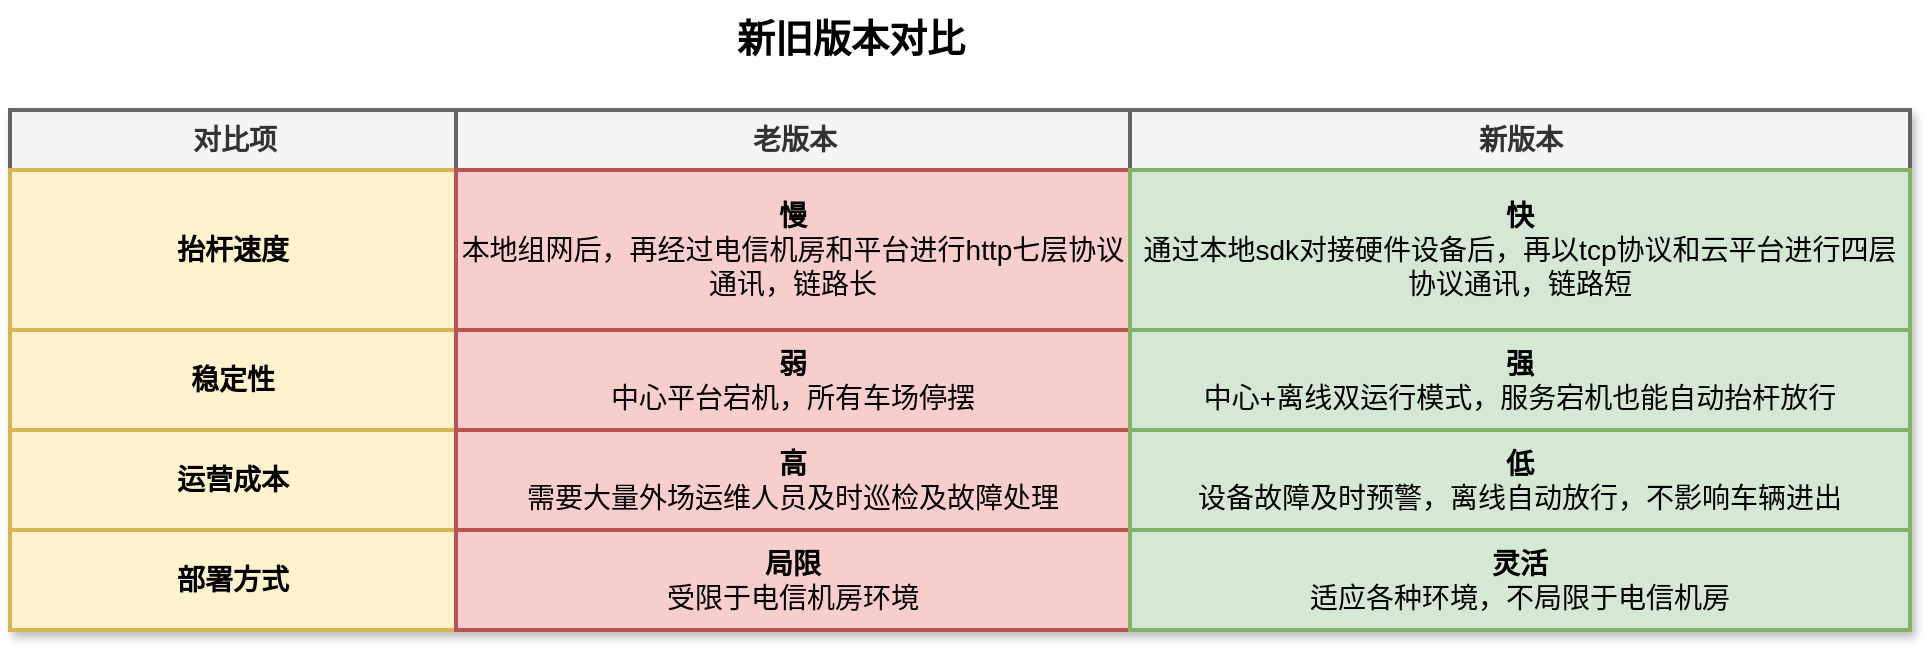 <mxfile version="21.0.6" type="github">
  <diagram name="第 1 页" id="y5X-bTVUIqbMIp_nLtMR">
    <mxGraphModel dx="1195" dy="611" grid="1" gridSize="10" guides="1" tooltips="1" connect="1" arrows="1" fold="1" page="1" pageScale="1" pageWidth="827" pageHeight="1169" math="0" shadow="0">
      <root>
        <mxCell id="0" />
        <mxCell id="1" parent="0" />
        <mxCell id="J-j7YSDYC-JtnVlESpjL-58" value="Assets" style="childLayout=tableLayout;recursiveResize=0;strokeColor=#98bf21;fillColor=#A7C942;shadow=1;fontSize=14;strokeWidth=2;" parent="1" vertex="1">
          <mxGeometry x="100" y="870" width="950" height="260" as="geometry" />
        </mxCell>
        <mxCell id="J-j7YSDYC-JtnVlESpjL-59" style="shape=tableRow;horizontal=0;startSize=0;swimlaneHead=0;swimlaneBody=0;top=0;left=0;bottom=0;right=0;dropTarget=0;collapsible=0;recursiveResize=0;expand=0;fontStyle=0;strokeColor=inherit;fillColor=#ffffff;fontSize=14;strokeWidth=2;" parent="J-j7YSDYC-JtnVlESpjL-58" vertex="1">
          <mxGeometry width="950" height="30" as="geometry" />
        </mxCell>
        <mxCell id="J-j7YSDYC-JtnVlESpjL-60" value="&lt;font style=&quot;font-size: 14px;&quot;&gt;对比项&lt;/font&gt;" style="connectable=0;recursiveResize=0;strokeColor=#666666;fillColor=#f5f5f5;align=center;fontStyle=1;fontColor=#333333;html=1;fontSize=14;strokeWidth=2;" parent="J-j7YSDYC-JtnVlESpjL-59" vertex="1">
          <mxGeometry width="223" height="30" as="geometry">
            <mxRectangle width="223" height="30" as="alternateBounds" />
          </mxGeometry>
        </mxCell>
        <mxCell id="J-j7YSDYC-JtnVlESpjL-61" value="&lt;font style=&quot;font-size: 14px;&quot;&gt;老版本&lt;/font&gt;" style="connectable=0;recursiveResize=0;strokeColor=#666666;fillColor=#f5f5f5;align=center;fontStyle=1;fontColor=#333333;html=1;fontSize=14;strokeWidth=2;" parent="J-j7YSDYC-JtnVlESpjL-59" vertex="1">
          <mxGeometry x="223" width="337" height="30" as="geometry">
            <mxRectangle width="337" height="30" as="alternateBounds" />
          </mxGeometry>
        </mxCell>
        <mxCell id="J-j7YSDYC-JtnVlESpjL-62" value="&lt;font style=&quot;font-size: 14px;&quot;&gt;新版本&lt;/font&gt;" style="connectable=0;recursiveResize=0;strokeColor=#666666;fillColor=#f5f5f5;align=center;fontStyle=1;fontColor=#333333;html=1;fontSize=14;strokeWidth=2;" parent="J-j7YSDYC-JtnVlESpjL-59" vertex="1">
          <mxGeometry x="560" width="390" height="30" as="geometry">
            <mxRectangle width="390" height="30" as="alternateBounds" />
          </mxGeometry>
        </mxCell>
        <mxCell id="J-j7YSDYC-JtnVlESpjL-63" value="" style="shape=tableRow;horizontal=0;startSize=0;swimlaneHead=0;swimlaneBody=0;top=0;left=0;bottom=0;right=0;dropTarget=0;collapsible=0;recursiveResize=0;expand=0;fontStyle=0;strokeColor=#82b366;fillColor=#d5e8d4;fontSize=14;strokeWidth=2;" parent="J-j7YSDYC-JtnVlESpjL-58" vertex="1">
          <mxGeometry y="30" width="950" height="80" as="geometry" />
        </mxCell>
        <mxCell id="J-j7YSDYC-JtnVlESpjL-64" value="&lt;b style=&quot;font-size: 14px;&quot;&gt;抬杆速度&lt;/b&gt;" style="connectable=0;recursiveResize=0;strokeColor=#d6b656;fillColor=#fff2cc;align=center;whiteSpace=wrap;html=1;fontSize=14;strokeWidth=2;" parent="J-j7YSDYC-JtnVlESpjL-63" vertex="1">
          <mxGeometry width="223" height="80" as="geometry">
            <mxRectangle width="223" height="80" as="alternateBounds" />
          </mxGeometry>
        </mxCell>
        <mxCell id="J-j7YSDYC-JtnVlESpjL-65" value="&lt;b style=&quot;font-size: 14px;&quot;&gt;慢&lt;br style=&quot;font-size: 14px;&quot;&gt;&lt;/b&gt;本地组网后，再经过电信机房和平台进行http七层协议通讯，链路长" style="connectable=0;recursiveResize=0;strokeColor=#b85450;fillColor=#f8cecc;align=center;whiteSpace=wrap;html=1;fontSize=14;strokeWidth=2;" parent="J-j7YSDYC-JtnVlESpjL-63" vertex="1">
          <mxGeometry x="223" width="337" height="80" as="geometry">
            <mxRectangle width="337" height="80" as="alternateBounds" />
          </mxGeometry>
        </mxCell>
        <mxCell id="J-j7YSDYC-JtnVlESpjL-66" value="&lt;b&gt;快&lt;/b&gt;&lt;br style=&quot;font-size: 14px;&quot;&gt;通过本地sdk对接硬件设备后，再以tcp协议和云平台进行四层协议通讯，链路短" style="connectable=0;recursiveResize=0;strokeColor=inherit;fillColor=inherit;align=center;whiteSpace=wrap;html=1;fontSize=14;strokeWidth=2;" parent="J-j7YSDYC-JtnVlESpjL-63" vertex="1">
          <mxGeometry x="560" width="390" height="80" as="geometry">
            <mxRectangle width="390" height="80" as="alternateBounds" />
          </mxGeometry>
        </mxCell>
        <mxCell id="J-j7YSDYC-JtnVlESpjL-67" value="" style="shape=tableRow;horizontal=0;startSize=0;swimlaneHead=0;swimlaneBody=0;top=0;left=0;bottom=0;right=0;dropTarget=0;collapsible=0;recursiveResize=0;expand=0;fontStyle=1;strokeColor=inherit;fillColor=#EAF2D3;fontSize=14;strokeWidth=2;" parent="J-j7YSDYC-JtnVlESpjL-58" vertex="1">
          <mxGeometry y="110" width="950" height="50" as="geometry" />
        </mxCell>
        <mxCell id="J-j7YSDYC-JtnVlESpjL-68" value="&lt;b style=&quot;font-size: 14px;&quot;&gt;稳定性&lt;/b&gt;" style="connectable=0;recursiveResize=0;strokeColor=#d6b656;fillColor=#fff2cc;whiteSpace=wrap;html=1;fontSize=14;strokeWidth=2;" parent="J-j7YSDYC-JtnVlESpjL-67" vertex="1">
          <mxGeometry width="223" height="50" as="geometry">
            <mxRectangle width="223" height="50" as="alternateBounds" />
          </mxGeometry>
        </mxCell>
        <mxCell id="J-j7YSDYC-JtnVlESpjL-69" value="&lt;b&gt;弱&lt;/b&gt;&lt;br style=&quot;font-size: 14px;&quot;&gt;中心平台宕机，所有车场停摆" style="connectable=0;recursiveResize=0;strokeColor=#b85450;fillColor=#f8cecc;whiteSpace=wrap;html=1;fontSize=14;strokeWidth=2;" parent="J-j7YSDYC-JtnVlESpjL-67" vertex="1">
          <mxGeometry x="223" width="337" height="50" as="geometry">
            <mxRectangle width="337" height="50" as="alternateBounds" />
          </mxGeometry>
        </mxCell>
        <mxCell id="J-j7YSDYC-JtnVlESpjL-70" value="&lt;b&gt;强&lt;/b&gt;&lt;br&gt;中心+离线双运行模式，服务宕机也能自动抬杆放行" style="connectable=0;recursiveResize=0;strokeColor=#82b366;fillColor=#d5e8d4;whiteSpace=wrap;html=1;fontSize=14;strokeWidth=2;" parent="J-j7YSDYC-JtnVlESpjL-67" vertex="1">
          <mxGeometry x="560" width="390" height="50" as="geometry">
            <mxRectangle width="390" height="50" as="alternateBounds" />
          </mxGeometry>
        </mxCell>
        <mxCell id="J-j7YSDYC-JtnVlESpjL-71" value="" style="shape=tableRow;horizontal=0;startSize=0;swimlaneHead=0;swimlaneBody=0;top=0;left=0;bottom=0;right=0;dropTarget=0;collapsible=0;recursiveResize=0;expand=0;fontStyle=0;strokeColor=inherit;fillColor=#ffffff;fontSize=14;strokeWidth=2;" parent="J-j7YSDYC-JtnVlESpjL-58" vertex="1">
          <mxGeometry y="160" width="950" height="50" as="geometry" />
        </mxCell>
        <mxCell id="J-j7YSDYC-JtnVlESpjL-72" value="&lt;b&gt;运营成本&lt;/b&gt;" style="connectable=0;recursiveResize=0;strokeColor=#d6b656;fillColor=#fff2cc;fontStyle=0;align=center;whiteSpace=wrap;html=1;fontSize=14;strokeWidth=2;" parent="J-j7YSDYC-JtnVlESpjL-71" vertex="1">
          <mxGeometry width="223" height="50" as="geometry">
            <mxRectangle width="223" height="50" as="alternateBounds" />
          </mxGeometry>
        </mxCell>
        <mxCell id="J-j7YSDYC-JtnVlESpjL-73" value="&lt;b&gt;高&lt;/b&gt;&lt;br&gt;需要大量外场运维人员及时巡检及故障处理" style="connectable=0;recursiveResize=0;strokeColor=#b85450;fillColor=#f8cecc;fontStyle=0;align=center;whiteSpace=wrap;html=1;fontSize=14;strokeWidth=2;" parent="J-j7YSDYC-JtnVlESpjL-71" vertex="1">
          <mxGeometry x="223" width="337" height="50" as="geometry">
            <mxRectangle width="337" height="50" as="alternateBounds" />
          </mxGeometry>
        </mxCell>
        <mxCell id="J-j7YSDYC-JtnVlESpjL-74" value="&lt;b&gt;低&lt;/b&gt;&lt;br&gt;设备故障及时预警，离线自动放行，不影响车辆进出" style="connectable=0;recursiveResize=0;strokeColor=#82b366;fillColor=#d5e8d4;fontStyle=0;align=center;whiteSpace=wrap;html=1;fontSize=14;strokeWidth=2;" parent="J-j7YSDYC-JtnVlESpjL-71" vertex="1">
          <mxGeometry x="560" width="390" height="50" as="geometry">
            <mxRectangle width="390" height="50" as="alternateBounds" />
          </mxGeometry>
        </mxCell>
        <mxCell id="L8urOWjv-PcVfdb0qQN9-1" style="shape=tableRow;horizontal=0;startSize=0;swimlaneHead=0;swimlaneBody=0;top=0;left=0;bottom=0;right=0;dropTarget=0;collapsible=0;recursiveResize=0;expand=0;fontStyle=0;strokeColor=inherit;fillColor=#ffffff;fontSize=14;strokeWidth=2;" vertex="1" parent="J-j7YSDYC-JtnVlESpjL-58">
          <mxGeometry y="210" width="950" height="50" as="geometry" />
        </mxCell>
        <mxCell id="L8urOWjv-PcVfdb0qQN9-2" value="&lt;b&gt;部署方式&lt;/b&gt;" style="connectable=0;recursiveResize=0;strokeColor=#d6b656;fillColor=#fff2cc;fontStyle=0;align=center;whiteSpace=wrap;html=1;fontSize=14;strokeWidth=2;" vertex="1" parent="L8urOWjv-PcVfdb0qQN9-1">
          <mxGeometry width="223" height="50" as="geometry">
            <mxRectangle width="223" height="50" as="alternateBounds" />
          </mxGeometry>
        </mxCell>
        <mxCell id="L8urOWjv-PcVfdb0qQN9-3" value="&lt;b&gt;局限&lt;/b&gt;&lt;br&gt;受限于电信机房环境" style="connectable=0;recursiveResize=0;strokeColor=#b85450;fillColor=#f8cecc;fontStyle=0;align=center;whiteSpace=wrap;html=1;fontSize=14;strokeWidth=2;" vertex="1" parent="L8urOWjv-PcVfdb0qQN9-1">
          <mxGeometry x="223" width="337" height="50" as="geometry">
            <mxRectangle width="337" height="50" as="alternateBounds" />
          </mxGeometry>
        </mxCell>
        <mxCell id="L8urOWjv-PcVfdb0qQN9-4" value="&lt;b&gt;灵活&lt;/b&gt;&lt;br&gt;适应各种环境，不局限于电信机房" style="connectable=0;recursiveResize=0;strokeColor=#82b366;fillColor=#d5e8d4;fontStyle=0;align=center;whiteSpace=wrap;html=1;fontSize=14;strokeWidth=2;" vertex="1" parent="L8urOWjv-PcVfdb0qQN9-1">
          <mxGeometry x="560" width="390" height="50" as="geometry">
            <mxRectangle width="390" height="50" as="alternateBounds" />
          </mxGeometry>
        </mxCell>
        <mxCell id="J-j7YSDYC-JtnVlESpjL-75" value="&lt;b&gt;&lt;font style=&quot;font-size: 19px;&quot;&gt;新旧版本对比&lt;/font&gt;&lt;/b&gt;" style="text;html=1;align=center;verticalAlign=middle;resizable=0;points=[];autosize=1;strokeColor=none;fillColor=none;" parent="1" vertex="1">
          <mxGeometry x="450" y="815" width="140" height="40" as="geometry" />
        </mxCell>
      </root>
    </mxGraphModel>
  </diagram>
</mxfile>
